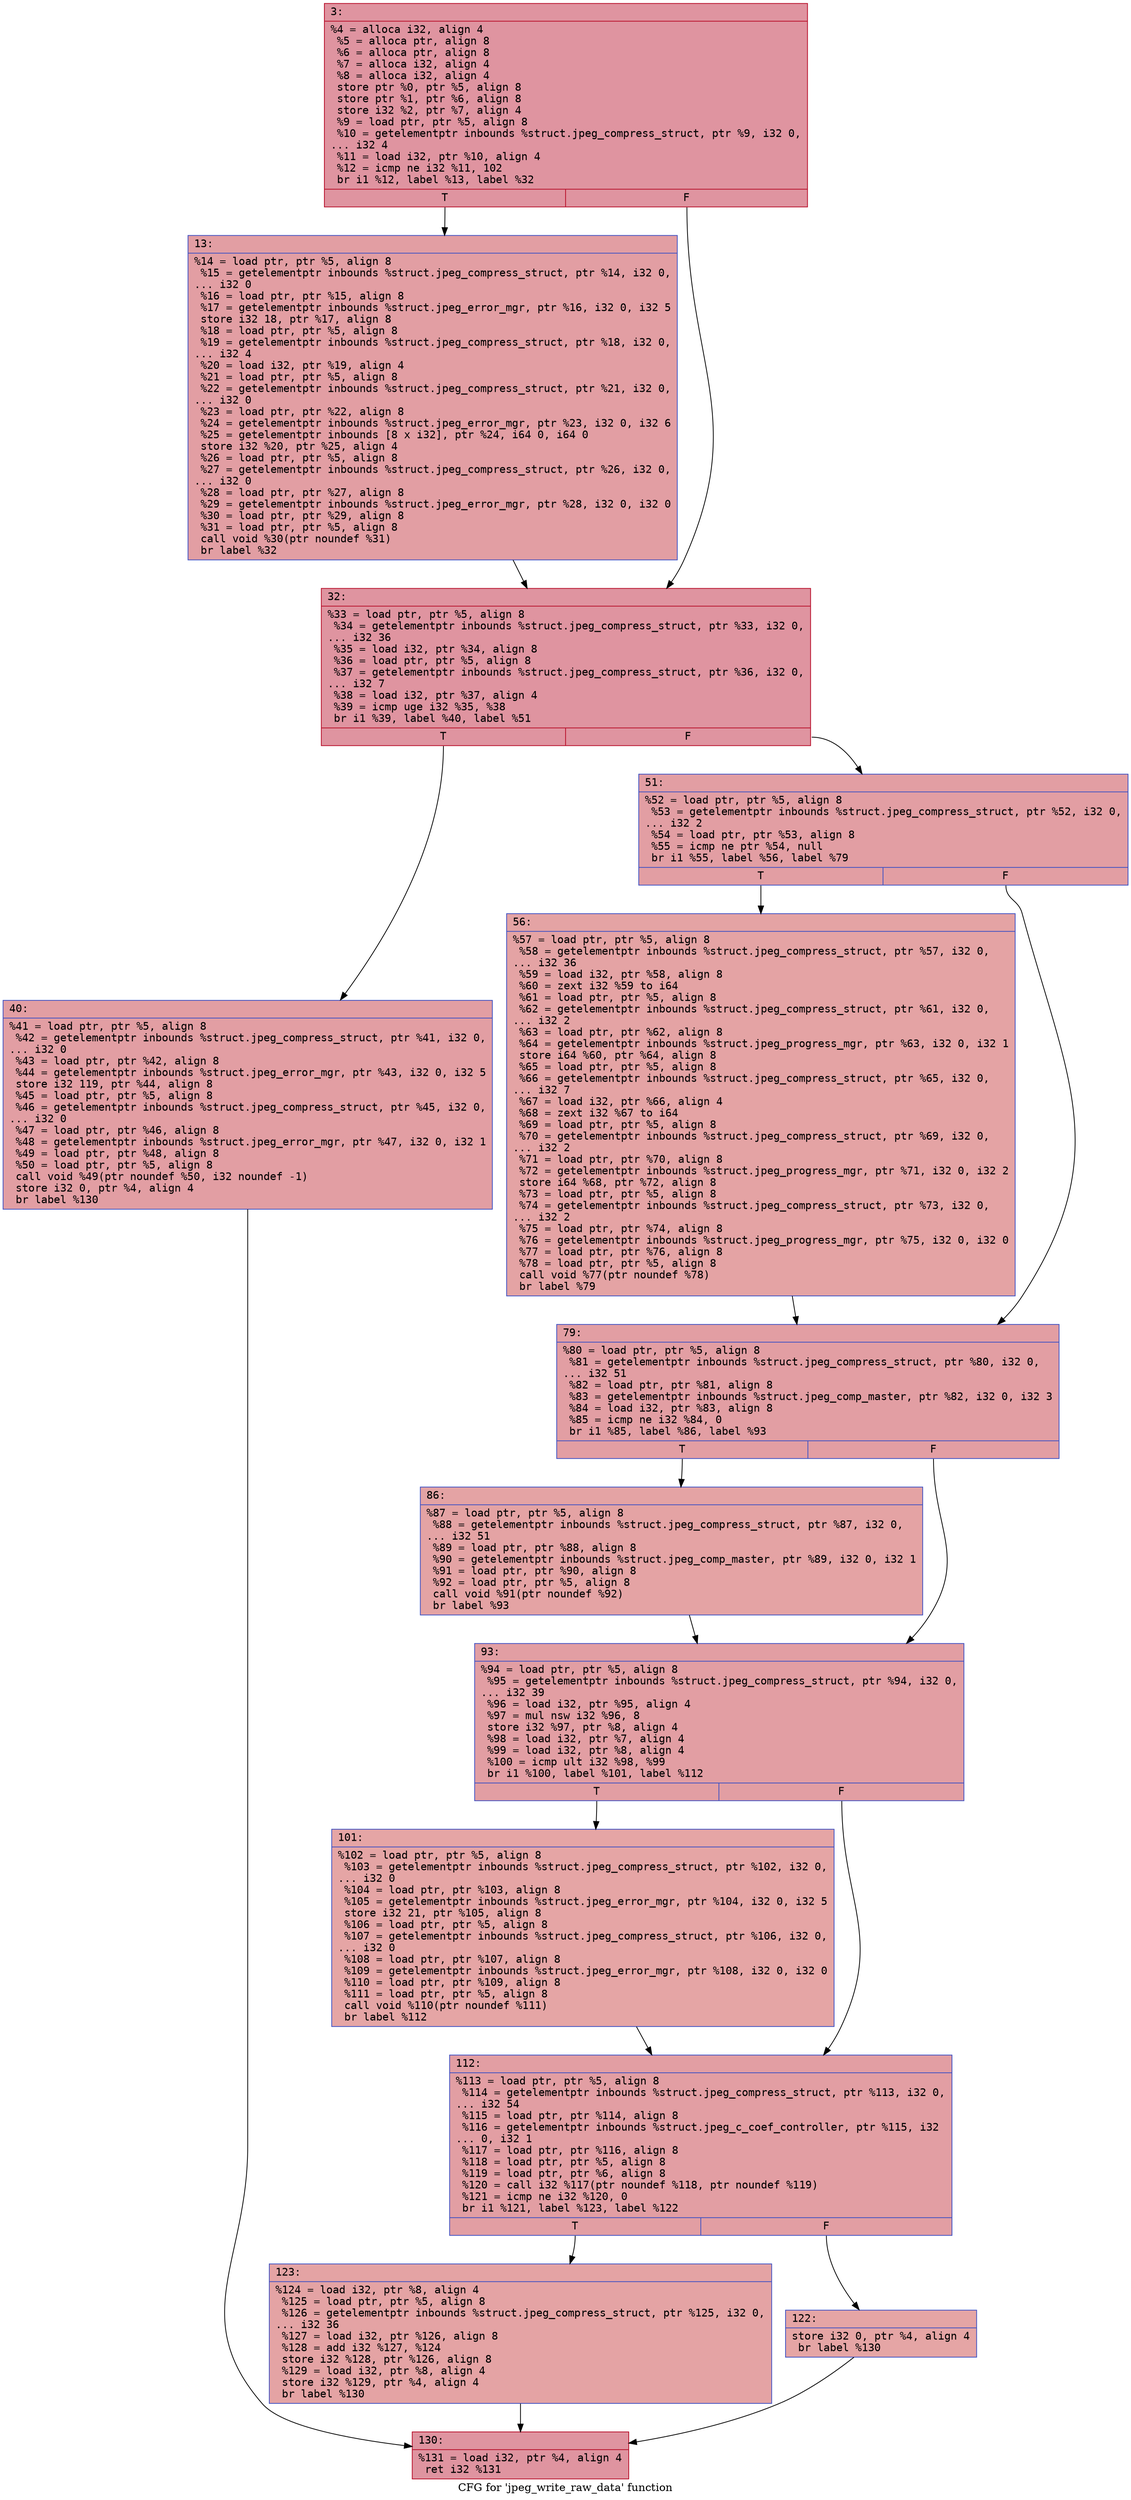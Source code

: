 digraph "CFG for 'jpeg_write_raw_data' function" {
	label="CFG for 'jpeg_write_raw_data' function";

	Node0x60000283e490 [shape=record,color="#b70d28ff", style=filled, fillcolor="#b70d2870" fontname="Courier",label="{3:\l|  %4 = alloca i32, align 4\l  %5 = alloca ptr, align 8\l  %6 = alloca ptr, align 8\l  %7 = alloca i32, align 4\l  %8 = alloca i32, align 4\l  store ptr %0, ptr %5, align 8\l  store ptr %1, ptr %6, align 8\l  store i32 %2, ptr %7, align 4\l  %9 = load ptr, ptr %5, align 8\l  %10 = getelementptr inbounds %struct.jpeg_compress_struct, ptr %9, i32 0,\l... i32 4\l  %11 = load i32, ptr %10, align 4\l  %12 = icmp ne i32 %11, 102\l  br i1 %12, label %13, label %32\l|{<s0>T|<s1>F}}"];
	Node0x60000283e490:s0 -> Node0x60000283e4e0[tooltip="3 -> 13\nProbability 50.00%" ];
	Node0x60000283e490:s1 -> Node0x60000283e530[tooltip="3 -> 32\nProbability 50.00%" ];
	Node0x60000283e4e0 [shape=record,color="#3d50c3ff", style=filled, fillcolor="#be242e70" fontname="Courier",label="{13:\l|  %14 = load ptr, ptr %5, align 8\l  %15 = getelementptr inbounds %struct.jpeg_compress_struct, ptr %14, i32 0,\l... i32 0\l  %16 = load ptr, ptr %15, align 8\l  %17 = getelementptr inbounds %struct.jpeg_error_mgr, ptr %16, i32 0, i32 5\l  store i32 18, ptr %17, align 8\l  %18 = load ptr, ptr %5, align 8\l  %19 = getelementptr inbounds %struct.jpeg_compress_struct, ptr %18, i32 0,\l... i32 4\l  %20 = load i32, ptr %19, align 4\l  %21 = load ptr, ptr %5, align 8\l  %22 = getelementptr inbounds %struct.jpeg_compress_struct, ptr %21, i32 0,\l... i32 0\l  %23 = load ptr, ptr %22, align 8\l  %24 = getelementptr inbounds %struct.jpeg_error_mgr, ptr %23, i32 0, i32 6\l  %25 = getelementptr inbounds [8 x i32], ptr %24, i64 0, i64 0\l  store i32 %20, ptr %25, align 4\l  %26 = load ptr, ptr %5, align 8\l  %27 = getelementptr inbounds %struct.jpeg_compress_struct, ptr %26, i32 0,\l... i32 0\l  %28 = load ptr, ptr %27, align 8\l  %29 = getelementptr inbounds %struct.jpeg_error_mgr, ptr %28, i32 0, i32 0\l  %30 = load ptr, ptr %29, align 8\l  %31 = load ptr, ptr %5, align 8\l  call void %30(ptr noundef %31)\l  br label %32\l}"];
	Node0x60000283e4e0 -> Node0x60000283e530[tooltip="13 -> 32\nProbability 100.00%" ];
	Node0x60000283e530 [shape=record,color="#b70d28ff", style=filled, fillcolor="#b70d2870" fontname="Courier",label="{32:\l|  %33 = load ptr, ptr %5, align 8\l  %34 = getelementptr inbounds %struct.jpeg_compress_struct, ptr %33, i32 0,\l... i32 36\l  %35 = load i32, ptr %34, align 8\l  %36 = load ptr, ptr %5, align 8\l  %37 = getelementptr inbounds %struct.jpeg_compress_struct, ptr %36, i32 0,\l... i32 7\l  %38 = load i32, ptr %37, align 4\l  %39 = icmp uge i32 %35, %38\l  br i1 %39, label %40, label %51\l|{<s0>T|<s1>F}}"];
	Node0x60000283e530:s0 -> Node0x60000283e580[tooltip="32 -> 40\nProbability 50.00%" ];
	Node0x60000283e530:s1 -> Node0x60000283e5d0[tooltip="32 -> 51\nProbability 50.00%" ];
	Node0x60000283e580 [shape=record,color="#3d50c3ff", style=filled, fillcolor="#be242e70" fontname="Courier",label="{40:\l|  %41 = load ptr, ptr %5, align 8\l  %42 = getelementptr inbounds %struct.jpeg_compress_struct, ptr %41, i32 0,\l... i32 0\l  %43 = load ptr, ptr %42, align 8\l  %44 = getelementptr inbounds %struct.jpeg_error_mgr, ptr %43, i32 0, i32 5\l  store i32 119, ptr %44, align 8\l  %45 = load ptr, ptr %5, align 8\l  %46 = getelementptr inbounds %struct.jpeg_compress_struct, ptr %45, i32 0,\l... i32 0\l  %47 = load ptr, ptr %46, align 8\l  %48 = getelementptr inbounds %struct.jpeg_error_mgr, ptr %47, i32 0, i32 1\l  %49 = load ptr, ptr %48, align 8\l  %50 = load ptr, ptr %5, align 8\l  call void %49(ptr noundef %50, i32 noundef -1)\l  store i32 0, ptr %4, align 4\l  br label %130\l}"];
	Node0x60000283e580 -> Node0x60000283e8a0[tooltip="40 -> 130\nProbability 100.00%" ];
	Node0x60000283e5d0 [shape=record,color="#3d50c3ff", style=filled, fillcolor="#be242e70" fontname="Courier",label="{51:\l|  %52 = load ptr, ptr %5, align 8\l  %53 = getelementptr inbounds %struct.jpeg_compress_struct, ptr %52, i32 0,\l... i32 2\l  %54 = load ptr, ptr %53, align 8\l  %55 = icmp ne ptr %54, null\l  br i1 %55, label %56, label %79\l|{<s0>T|<s1>F}}"];
	Node0x60000283e5d0:s0 -> Node0x60000283e620[tooltip="51 -> 56\nProbability 62.50%" ];
	Node0x60000283e5d0:s1 -> Node0x60000283e670[tooltip="51 -> 79\nProbability 37.50%" ];
	Node0x60000283e620 [shape=record,color="#3d50c3ff", style=filled, fillcolor="#c32e3170" fontname="Courier",label="{56:\l|  %57 = load ptr, ptr %5, align 8\l  %58 = getelementptr inbounds %struct.jpeg_compress_struct, ptr %57, i32 0,\l... i32 36\l  %59 = load i32, ptr %58, align 8\l  %60 = zext i32 %59 to i64\l  %61 = load ptr, ptr %5, align 8\l  %62 = getelementptr inbounds %struct.jpeg_compress_struct, ptr %61, i32 0,\l... i32 2\l  %63 = load ptr, ptr %62, align 8\l  %64 = getelementptr inbounds %struct.jpeg_progress_mgr, ptr %63, i32 0, i32 1\l  store i64 %60, ptr %64, align 8\l  %65 = load ptr, ptr %5, align 8\l  %66 = getelementptr inbounds %struct.jpeg_compress_struct, ptr %65, i32 0,\l... i32 7\l  %67 = load i32, ptr %66, align 4\l  %68 = zext i32 %67 to i64\l  %69 = load ptr, ptr %5, align 8\l  %70 = getelementptr inbounds %struct.jpeg_compress_struct, ptr %69, i32 0,\l... i32 2\l  %71 = load ptr, ptr %70, align 8\l  %72 = getelementptr inbounds %struct.jpeg_progress_mgr, ptr %71, i32 0, i32 2\l  store i64 %68, ptr %72, align 8\l  %73 = load ptr, ptr %5, align 8\l  %74 = getelementptr inbounds %struct.jpeg_compress_struct, ptr %73, i32 0,\l... i32 2\l  %75 = load ptr, ptr %74, align 8\l  %76 = getelementptr inbounds %struct.jpeg_progress_mgr, ptr %75, i32 0, i32 0\l  %77 = load ptr, ptr %76, align 8\l  %78 = load ptr, ptr %5, align 8\l  call void %77(ptr noundef %78)\l  br label %79\l}"];
	Node0x60000283e620 -> Node0x60000283e670[tooltip="56 -> 79\nProbability 100.00%" ];
	Node0x60000283e670 [shape=record,color="#3d50c3ff", style=filled, fillcolor="#be242e70" fontname="Courier",label="{79:\l|  %80 = load ptr, ptr %5, align 8\l  %81 = getelementptr inbounds %struct.jpeg_compress_struct, ptr %80, i32 0,\l... i32 51\l  %82 = load ptr, ptr %81, align 8\l  %83 = getelementptr inbounds %struct.jpeg_comp_master, ptr %82, i32 0, i32 3\l  %84 = load i32, ptr %83, align 8\l  %85 = icmp ne i32 %84, 0\l  br i1 %85, label %86, label %93\l|{<s0>T|<s1>F}}"];
	Node0x60000283e670:s0 -> Node0x60000283e6c0[tooltip="79 -> 86\nProbability 62.50%" ];
	Node0x60000283e670:s1 -> Node0x60000283e710[tooltip="79 -> 93\nProbability 37.50%" ];
	Node0x60000283e6c0 [shape=record,color="#3d50c3ff", style=filled, fillcolor="#c32e3170" fontname="Courier",label="{86:\l|  %87 = load ptr, ptr %5, align 8\l  %88 = getelementptr inbounds %struct.jpeg_compress_struct, ptr %87, i32 0,\l... i32 51\l  %89 = load ptr, ptr %88, align 8\l  %90 = getelementptr inbounds %struct.jpeg_comp_master, ptr %89, i32 0, i32 1\l  %91 = load ptr, ptr %90, align 8\l  %92 = load ptr, ptr %5, align 8\l  call void %91(ptr noundef %92)\l  br label %93\l}"];
	Node0x60000283e6c0 -> Node0x60000283e710[tooltip="86 -> 93\nProbability 100.00%" ];
	Node0x60000283e710 [shape=record,color="#3d50c3ff", style=filled, fillcolor="#be242e70" fontname="Courier",label="{93:\l|  %94 = load ptr, ptr %5, align 8\l  %95 = getelementptr inbounds %struct.jpeg_compress_struct, ptr %94, i32 0,\l... i32 39\l  %96 = load i32, ptr %95, align 4\l  %97 = mul nsw i32 %96, 8\l  store i32 %97, ptr %8, align 4\l  %98 = load i32, ptr %7, align 4\l  %99 = load i32, ptr %8, align 4\l  %100 = icmp ult i32 %98, %99\l  br i1 %100, label %101, label %112\l|{<s0>T|<s1>F}}"];
	Node0x60000283e710:s0 -> Node0x60000283e760[tooltip="93 -> 101\nProbability 50.00%" ];
	Node0x60000283e710:s1 -> Node0x60000283e7b0[tooltip="93 -> 112\nProbability 50.00%" ];
	Node0x60000283e760 [shape=record,color="#3d50c3ff", style=filled, fillcolor="#c5333470" fontname="Courier",label="{101:\l|  %102 = load ptr, ptr %5, align 8\l  %103 = getelementptr inbounds %struct.jpeg_compress_struct, ptr %102, i32 0,\l... i32 0\l  %104 = load ptr, ptr %103, align 8\l  %105 = getelementptr inbounds %struct.jpeg_error_mgr, ptr %104, i32 0, i32 5\l  store i32 21, ptr %105, align 8\l  %106 = load ptr, ptr %5, align 8\l  %107 = getelementptr inbounds %struct.jpeg_compress_struct, ptr %106, i32 0,\l... i32 0\l  %108 = load ptr, ptr %107, align 8\l  %109 = getelementptr inbounds %struct.jpeg_error_mgr, ptr %108, i32 0, i32 0\l  %110 = load ptr, ptr %109, align 8\l  %111 = load ptr, ptr %5, align 8\l  call void %110(ptr noundef %111)\l  br label %112\l}"];
	Node0x60000283e760 -> Node0x60000283e7b0[tooltip="101 -> 112\nProbability 100.00%" ];
	Node0x60000283e7b0 [shape=record,color="#3d50c3ff", style=filled, fillcolor="#be242e70" fontname="Courier",label="{112:\l|  %113 = load ptr, ptr %5, align 8\l  %114 = getelementptr inbounds %struct.jpeg_compress_struct, ptr %113, i32 0,\l... i32 54\l  %115 = load ptr, ptr %114, align 8\l  %116 = getelementptr inbounds %struct.jpeg_c_coef_controller, ptr %115, i32\l... 0, i32 1\l  %117 = load ptr, ptr %116, align 8\l  %118 = load ptr, ptr %5, align 8\l  %119 = load ptr, ptr %6, align 8\l  %120 = call i32 %117(ptr noundef %118, ptr noundef %119)\l  %121 = icmp ne i32 %120, 0\l  br i1 %121, label %123, label %122\l|{<s0>T|<s1>F}}"];
	Node0x60000283e7b0:s0 -> Node0x60000283e850[tooltip="112 -> 123\nProbability 62.50%" ];
	Node0x60000283e7b0:s1 -> Node0x60000283e800[tooltip="112 -> 122\nProbability 37.50%" ];
	Node0x60000283e800 [shape=record,color="#3d50c3ff", style=filled, fillcolor="#c5333470" fontname="Courier",label="{122:\l|  store i32 0, ptr %4, align 4\l  br label %130\l}"];
	Node0x60000283e800 -> Node0x60000283e8a0[tooltip="122 -> 130\nProbability 100.00%" ];
	Node0x60000283e850 [shape=record,color="#3d50c3ff", style=filled, fillcolor="#c32e3170" fontname="Courier",label="{123:\l|  %124 = load i32, ptr %8, align 4\l  %125 = load ptr, ptr %5, align 8\l  %126 = getelementptr inbounds %struct.jpeg_compress_struct, ptr %125, i32 0,\l... i32 36\l  %127 = load i32, ptr %126, align 8\l  %128 = add i32 %127, %124\l  store i32 %128, ptr %126, align 8\l  %129 = load i32, ptr %8, align 4\l  store i32 %129, ptr %4, align 4\l  br label %130\l}"];
	Node0x60000283e850 -> Node0x60000283e8a0[tooltip="123 -> 130\nProbability 100.00%" ];
	Node0x60000283e8a0 [shape=record,color="#b70d28ff", style=filled, fillcolor="#b70d2870" fontname="Courier",label="{130:\l|  %131 = load i32, ptr %4, align 4\l  ret i32 %131\l}"];
}
